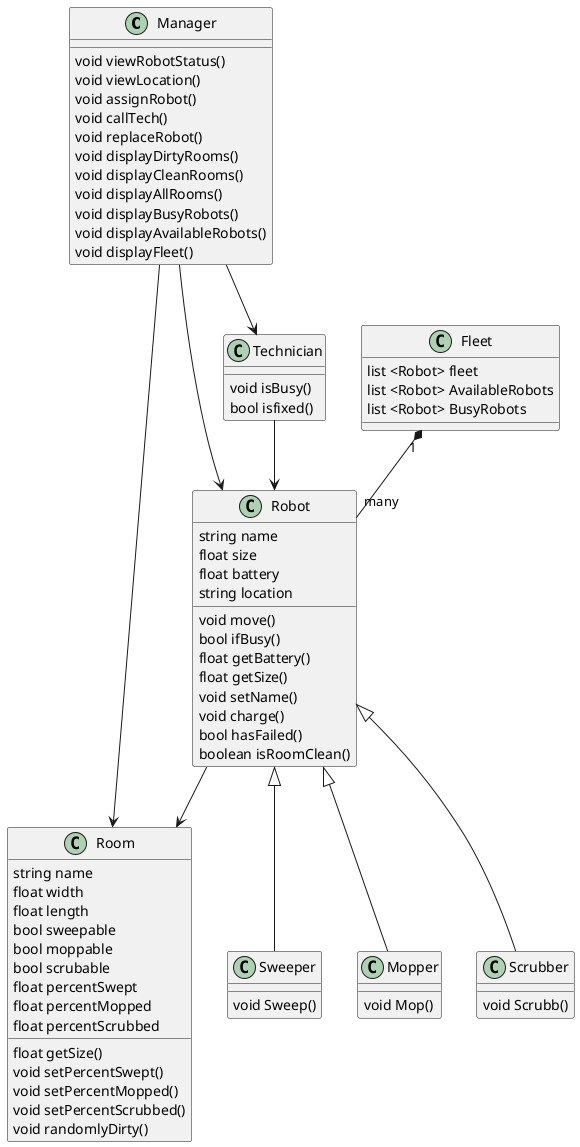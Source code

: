 @startuml Class Diagram

'Manager uses Room
Manager --> Room
'Manager uses Robot
Manager --> Robot
'Manager uses Technician
Manager --> Technician

'Sweeper is a Robot
Robot <|-- Sweeper
'Mopper is a Robot
Robot <|-- Mopper
'Scrubber is a Robot
Robot <|-- Scrubber
'Technician uses Robot
Technician --> Robot
'Robot uses Room
Robot --> Room
'One Fleet contains many robots
Fleet "1" *-- "many" Robot


class Manager
Manager : void viewRobotStatus()
Manager : void viewLocation()
Manager : void assignRobot()
Manager : void callTech()
Manager : void replaceRobot()
Manager : void displayDirtyRooms()
Manager : void displayCleanRooms()
Manager : void displayAllRooms()
Manager : void displayBusyRobots()
Manager : void displayAvailableRobots()
Manager : void displayFleet()

class Room{
string name
float width
float length
bool sweepable
bool moppable
bool scrubable
float percentSwept
float percentMopped
float percentScrubbed

float getSize()
void setPercentSwept()
void setPercentMopped()
void setPercentScrubbed()
void randomlyDirty()
}

class Robot{
string name
float size
float battery 
string location

void move()
bool ifBusy()
float getBattery()
float getSize()
void setName()
void charge()
bool hasFailed()
boolean isRoomClean()
}

class Fleet{
      list <Robot> fleet
      list <Robot> AvailableRobots
      list <Robot> BusyRobots

}

class Technician{
    void isBusy()
    bool isfixed()

}

class Sweeper{
    void Sweep()
}

class Scrubber{
    void Scrubb()
}

class Mopper{
    void Mop()
}

@enduml